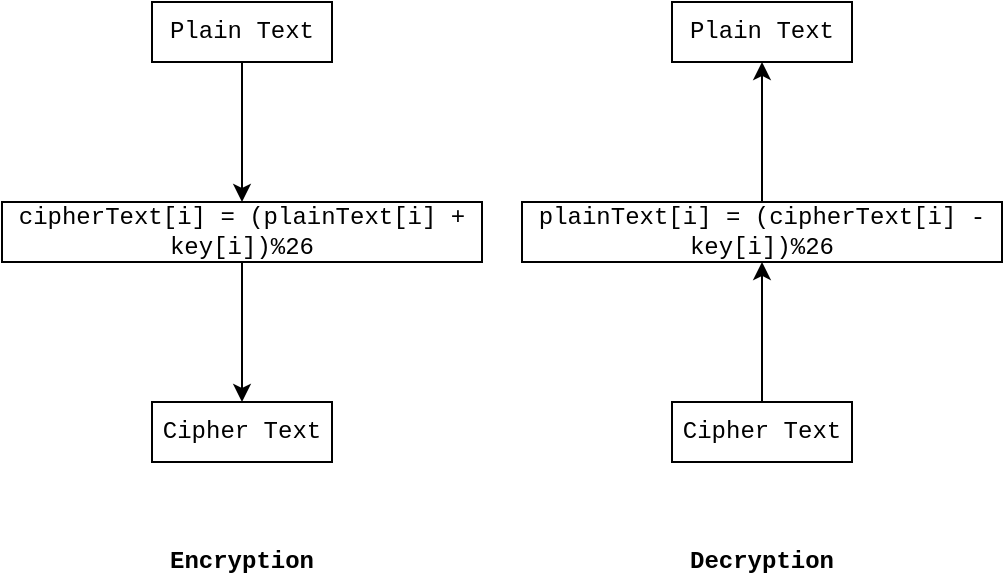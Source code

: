 <mxfile>
    <diagram id="ELUFaOKxvJewbO4eGa1D" name="Page-1">
        <mxGraphModel dx="1098" dy="533" grid="1" gridSize="10" guides="1" tooltips="1" connect="1" arrows="1" fold="1" page="1" pageScale="1" pageWidth="850" pageHeight="1100" math="0" shadow="0">
            <root>
                <mxCell id="0"/>
                <mxCell id="1" parent="0"/>
                <mxCell id="5" value="" style="edgeStyle=orthogonalEdgeStyle;rounded=0;orthogonalLoop=1;jettySize=auto;html=1;fontFamily=Courier New;" edge="1" parent="1" source="2" target="4">
                    <mxGeometry relative="1" as="geometry"/>
                </mxCell>
                <mxCell id="2" value="Plain Text" style="rounded=0;whiteSpace=wrap;html=1;fontFamily=Courier New;" vertex="1" parent="1">
                    <mxGeometry x="155" y="70" width="90" height="30" as="geometry"/>
                </mxCell>
                <mxCell id="7" value="" style="edgeStyle=orthogonalEdgeStyle;rounded=0;orthogonalLoop=1;jettySize=auto;html=1;fontFamily=Courier New;" edge="1" parent="1" source="4" target="6">
                    <mxGeometry relative="1" as="geometry"/>
                </mxCell>
                <mxCell id="4" value="cipherText[i] = (plainText[i] + key[i])%26" style="rounded=0;whiteSpace=wrap;html=1;fontFamily=Courier New;" vertex="1" parent="1">
                    <mxGeometry x="80" y="170" width="240" height="30" as="geometry"/>
                </mxCell>
                <mxCell id="6" value="Cipher Text" style="rounded=0;whiteSpace=wrap;html=1;fontFamily=Courier New;" vertex="1" parent="1">
                    <mxGeometry x="155" y="270" width="90" height="30" as="geometry"/>
                </mxCell>
                <mxCell id="9" value="Plain Text" style="rounded=0;whiteSpace=wrap;html=1;fontFamily=Courier New;" vertex="1" parent="1">
                    <mxGeometry x="415" y="70" width="90" height="30" as="geometry"/>
                </mxCell>
                <mxCell id="14" value="" style="edgeStyle=orthogonalEdgeStyle;rounded=0;orthogonalLoop=1;jettySize=auto;html=1;fontFamily=Courier New;" edge="1" parent="1" source="11" target="9">
                    <mxGeometry relative="1" as="geometry"/>
                </mxCell>
                <mxCell id="11" value="plainText[i] = (cipherText[i] - key[i])%26" style="rounded=0;whiteSpace=wrap;html=1;fontFamily=Courier New;" vertex="1" parent="1">
                    <mxGeometry x="340" y="170" width="240" height="30" as="geometry"/>
                </mxCell>
                <mxCell id="13" value="" style="edgeStyle=orthogonalEdgeStyle;rounded=0;orthogonalLoop=1;jettySize=auto;html=1;fontFamily=Courier New;" edge="1" parent="1" source="12" target="11">
                    <mxGeometry relative="1" as="geometry"/>
                </mxCell>
                <mxCell id="12" value="Cipher Text" style="rounded=0;whiteSpace=wrap;html=1;fontFamily=Courier New;" vertex="1" parent="1">
                    <mxGeometry x="415" y="270" width="90" height="30" as="geometry"/>
                </mxCell>
                <mxCell id="15" value="Encryption" style="text;html=1;strokeColor=none;fillColor=none;align=center;verticalAlign=middle;whiteSpace=wrap;rounded=0;fontFamily=Courier New;fontStyle=1" vertex="1" parent="1">
                    <mxGeometry x="180" y="340" width="40" height="20" as="geometry"/>
                </mxCell>
                <mxCell id="16" value="Decryption" style="text;html=1;strokeColor=none;fillColor=none;align=center;verticalAlign=middle;whiteSpace=wrap;rounded=0;fontFamily=Courier New;fontStyle=1" vertex="1" parent="1">
                    <mxGeometry x="440" y="340" width="40" height="20" as="geometry"/>
                </mxCell>
            </root>
        </mxGraphModel>
    </diagram>
</mxfile>